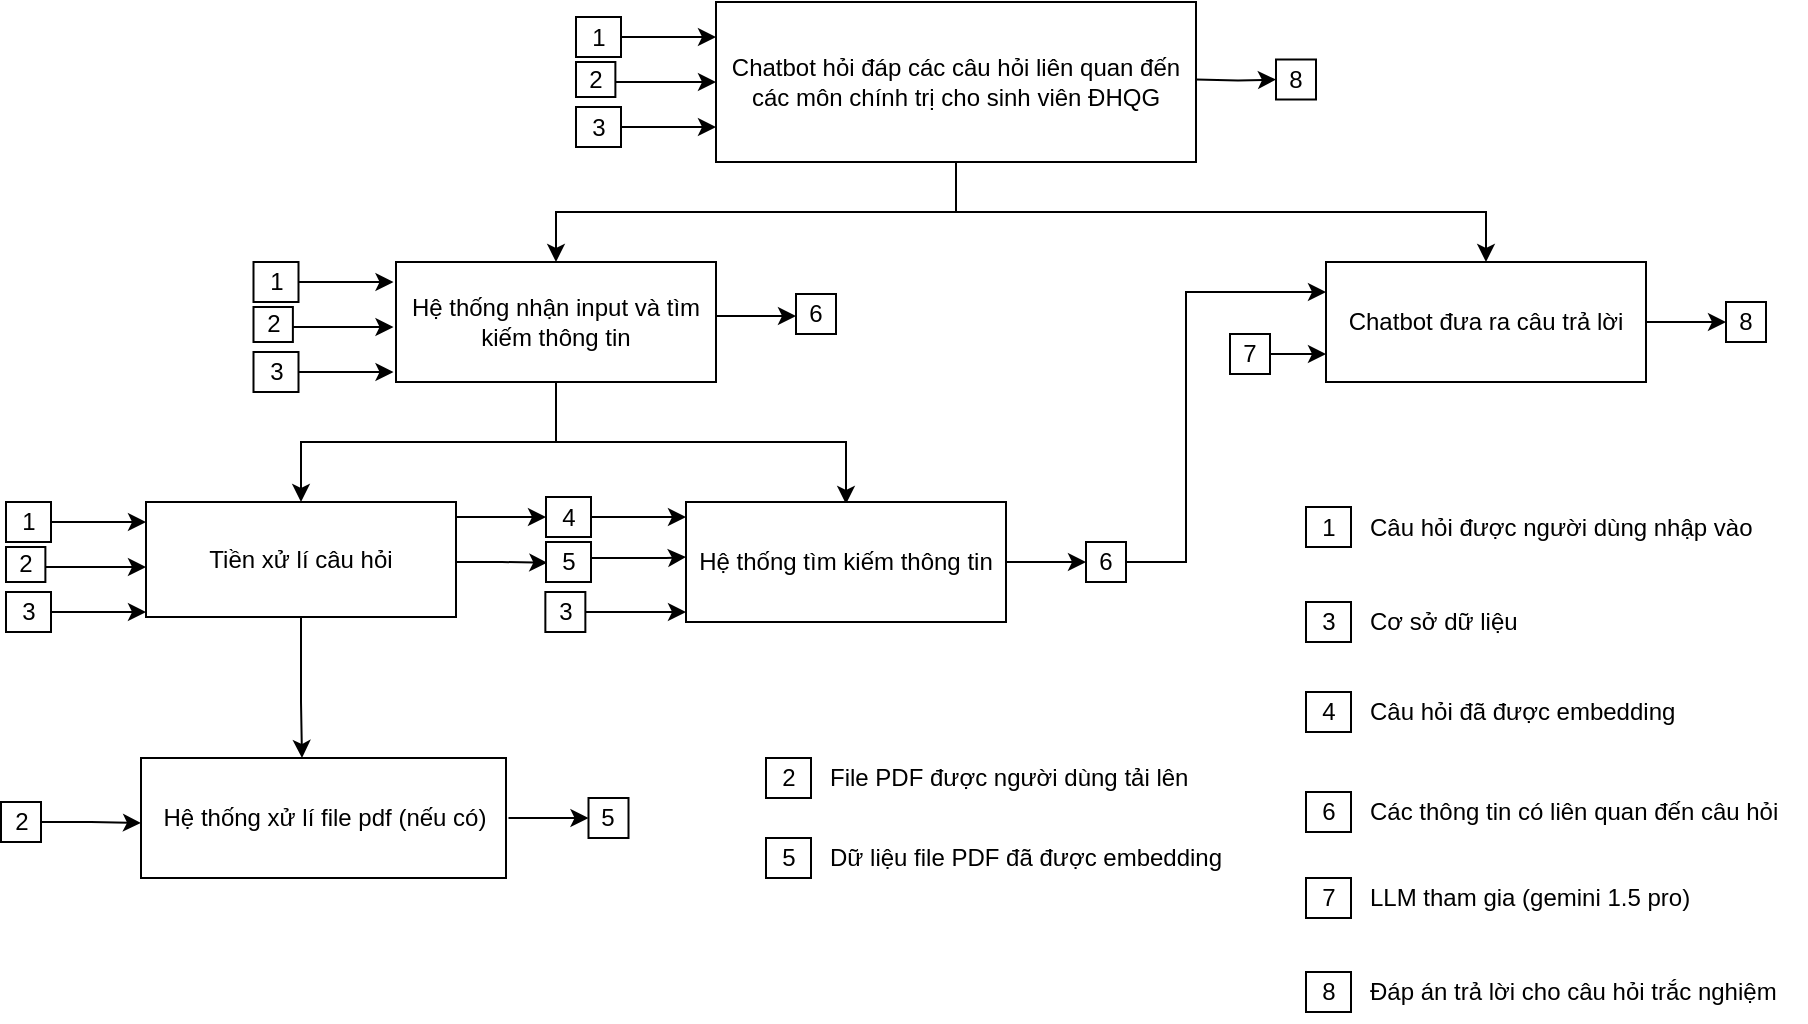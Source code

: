 <mxfile version="25.0.3">
  <diagram name="Page-1" id="8dbDtnNbzVujADKAyLU2">
    <mxGraphModel dx="1846" dy="533" grid="1" gridSize="10" guides="1" tooltips="1" connect="1" arrows="1" fold="1" page="1" pageScale="1" pageWidth="850" pageHeight="1100" math="0" shadow="0">
      <root>
        <mxCell id="0" />
        <mxCell id="1" parent="0" />
        <mxCell id="Zx73HPTWSHSdCMpJ8Ox2-43" style="edgeStyle=orthogonalEdgeStyle;rounded=0;orthogonalLoop=1;jettySize=auto;html=1;exitX=0.5;exitY=1;exitDx=0;exitDy=0;entryX=0.5;entryY=0;entryDx=0;entryDy=0;" edge="1" parent="1" source="Zx73HPTWSHSdCMpJ8Ox2-1" target="Zx73HPTWSHSdCMpJ8Ox2-2">
          <mxGeometry relative="1" as="geometry" />
        </mxCell>
        <mxCell id="Zx73HPTWSHSdCMpJ8Ox2-44" style="edgeStyle=orthogonalEdgeStyle;rounded=0;orthogonalLoop=1;jettySize=auto;html=1;exitX=0.5;exitY=1;exitDx=0;exitDy=0;entryX=0.5;entryY=0;entryDx=0;entryDy=0;" edge="1" parent="1" source="Zx73HPTWSHSdCMpJ8Ox2-1" target="Zx73HPTWSHSdCMpJ8Ox2-3">
          <mxGeometry relative="1" as="geometry" />
        </mxCell>
        <mxCell id="Zx73HPTWSHSdCMpJ8Ox2-1" value="Chatbot hỏi đáp các câu hỏi liên quan đến các môn chính trị cho sinh viên ĐHQG" style="rounded=0;whiteSpace=wrap;html=1;" vertex="1" parent="1">
          <mxGeometry x="305" y="30" width="240" height="80" as="geometry" />
        </mxCell>
        <mxCell id="Zx73HPTWSHSdCMpJ8Ox2-12" style="edgeStyle=orthogonalEdgeStyle;rounded=0;orthogonalLoop=1;jettySize=auto;html=1;exitX=0.5;exitY=1;exitDx=0;exitDy=0;entryX=0.5;entryY=0;entryDx=0;entryDy=0;" edge="1" parent="1" source="Zx73HPTWSHSdCMpJ8Ox2-2" target="Zx73HPTWSHSdCMpJ8Ox2-4">
          <mxGeometry relative="1" as="geometry" />
        </mxCell>
        <mxCell id="Zx73HPTWSHSdCMpJ8Ox2-19" style="edgeStyle=orthogonalEdgeStyle;rounded=0;orthogonalLoop=1;jettySize=auto;html=1;exitX=0.5;exitY=1;exitDx=0;exitDy=0;entryX=0.5;entryY=0;entryDx=0;entryDy=0;" edge="1" parent="1">
          <mxGeometry relative="1" as="geometry">
            <mxPoint x="225.0" y="221" as="sourcePoint" />
            <mxPoint x="370.0" y="281" as="targetPoint" />
            <Array as="points">
              <mxPoint x="225" y="250" />
              <mxPoint x="370" y="250" />
            </Array>
          </mxGeometry>
        </mxCell>
        <mxCell id="Zx73HPTWSHSdCMpJ8Ox2-2" value="Hệ thống nhận input và tìm kiếm thông tin" style="rounded=0;whiteSpace=wrap;html=1;" vertex="1" parent="1">
          <mxGeometry x="145" y="160" width="160" height="60" as="geometry" />
        </mxCell>
        <mxCell id="Zx73HPTWSHSdCMpJ8Ox2-45" value="" style="edgeStyle=orthogonalEdgeStyle;rounded=0;orthogonalLoop=1;jettySize=auto;html=1;" edge="1" parent="1" source="Zx73HPTWSHSdCMpJ8Ox2-3" target="Zx73HPTWSHSdCMpJ8Ox2-42">
          <mxGeometry relative="1" as="geometry" />
        </mxCell>
        <mxCell id="Zx73HPTWSHSdCMpJ8Ox2-3" value="Chatbot đưa ra câu trả lời" style="rounded=0;whiteSpace=wrap;html=1;" vertex="1" parent="1">
          <mxGeometry x="610" y="160" width="160" height="60" as="geometry" />
        </mxCell>
        <mxCell id="Zx73HPTWSHSdCMpJ8Ox2-29" value="" style="edgeStyle=orthogonalEdgeStyle;rounded=0;orthogonalLoop=1;jettySize=auto;html=1;" edge="1" parent="1" target="Zx73HPTWSHSdCMpJ8Ox2-28">
          <mxGeometry relative="1" as="geometry">
            <mxPoint x="175.0" y="287.5" as="sourcePoint" />
            <Array as="points">
              <mxPoint x="190" y="287.5" />
              <mxPoint x="190" y="287.5" />
            </Array>
          </mxGeometry>
        </mxCell>
        <mxCell id="Zx73HPTWSHSdCMpJ8Ox2-94" value="" style="edgeStyle=orthogonalEdgeStyle;rounded=0;orthogonalLoop=1;jettySize=auto;html=1;" edge="1" parent="1" source="Zx73HPTWSHSdCMpJ8Ox2-4" target="Zx73HPTWSHSdCMpJ8Ox2-65">
          <mxGeometry relative="1" as="geometry">
            <Array as="points">
              <mxPoint x="98" y="380" />
              <mxPoint x="98" y="380" />
            </Array>
          </mxGeometry>
        </mxCell>
        <mxCell id="Zx73HPTWSHSdCMpJ8Ox2-4" value="Tiền xử lí câu hỏi" style="rounded=0;whiteSpace=wrap;html=1;" vertex="1" parent="1">
          <mxGeometry x="20" y="280" width="155" height="57.5" as="geometry" />
        </mxCell>
        <mxCell id="Zx73HPTWSHSdCMpJ8Ox2-33" value="" style="edgeStyle=orthogonalEdgeStyle;rounded=0;orthogonalLoop=1;jettySize=auto;html=1;" edge="1" parent="1" source="Zx73HPTWSHSdCMpJ8Ox2-5" target="Zx73HPTWSHSdCMpJ8Ox2-32">
          <mxGeometry relative="1" as="geometry" />
        </mxCell>
        <mxCell id="Zx73HPTWSHSdCMpJ8Ox2-5" value="Hệ thống tìm kiếm thông tin" style="rounded=0;whiteSpace=wrap;html=1;" vertex="1" parent="1">
          <mxGeometry x="290" y="280" width="160" height="60" as="geometry" />
        </mxCell>
        <mxCell id="Zx73HPTWSHSdCMpJ8Ox2-30" value="" style="edgeStyle=orthogonalEdgeStyle;rounded=0;orthogonalLoop=1;jettySize=auto;html=1;" edge="1" parent="1" source="Zx73HPTWSHSdCMpJ8Ox2-28">
          <mxGeometry relative="1" as="geometry">
            <mxPoint x="290.0" y="287.5" as="targetPoint" />
            <Array as="points">
              <mxPoint x="280" y="287.5" />
              <mxPoint x="280" y="287.5" />
            </Array>
          </mxGeometry>
        </mxCell>
        <mxCell id="Zx73HPTWSHSdCMpJ8Ox2-28" value="4" style="rounded=0;whiteSpace=wrap;html=1;" vertex="1" parent="1">
          <mxGeometry x="220" y="277.5" width="22.5" height="20" as="geometry" />
        </mxCell>
        <mxCell id="Zx73HPTWSHSdCMpJ8Ox2-93" style="edgeStyle=orthogonalEdgeStyle;rounded=0;orthogonalLoop=1;jettySize=auto;html=1;exitX=1;exitY=0.5;exitDx=0;exitDy=0;entryX=0;entryY=0.25;entryDx=0;entryDy=0;" edge="1" parent="1" source="Zx73HPTWSHSdCMpJ8Ox2-32" target="Zx73HPTWSHSdCMpJ8Ox2-3">
          <mxGeometry relative="1" as="geometry">
            <Array as="points">
              <mxPoint x="540" y="310" />
              <mxPoint x="540" y="175" />
            </Array>
          </mxGeometry>
        </mxCell>
        <mxCell id="Zx73HPTWSHSdCMpJ8Ox2-32" value="6" style="whiteSpace=wrap;html=1;rounded=0;" vertex="1" parent="1">
          <mxGeometry x="490" y="300" width="20" height="20" as="geometry" />
        </mxCell>
        <mxCell id="Zx73HPTWSHSdCMpJ8Ox2-35" value="7" style="whiteSpace=wrap;html=1;rounded=0;" vertex="1" parent="1">
          <mxGeometry x="562" y="196" width="20" height="20" as="geometry" />
        </mxCell>
        <mxCell id="Zx73HPTWSHSdCMpJ8Ox2-41" style="edgeStyle=orthogonalEdgeStyle;rounded=0;orthogonalLoop=1;jettySize=auto;html=1;exitX=1;exitY=0.5;exitDx=0;exitDy=0;" edge="1" parent="1" source="Zx73HPTWSHSdCMpJ8Ox2-35">
          <mxGeometry relative="1" as="geometry">
            <mxPoint x="610" y="206" as="targetPoint" />
          </mxGeometry>
        </mxCell>
        <mxCell id="Zx73HPTWSHSdCMpJ8Ox2-42" value="8" style="whiteSpace=wrap;html=1;rounded=0;" vertex="1" parent="1">
          <mxGeometry x="810" y="180" width="20" height="20" as="geometry" />
        </mxCell>
        <mxCell id="Zx73HPTWSHSdCMpJ8Ox2-46" value="1" style="rounded=0;whiteSpace=wrap;html=1;" vertex="1" parent="1">
          <mxGeometry x="600" y="282.5" width="22.5" height="20" as="geometry" />
        </mxCell>
        <mxCell id="Zx73HPTWSHSdCMpJ8Ox2-47" value="Câu hỏi được người dùng nhập vào" style="text;html=1;align=left;verticalAlign=middle;whiteSpace=wrap;rounded=0;" vertex="1" parent="1">
          <mxGeometry x="630" y="277.5" width="220" height="30" as="geometry" />
        </mxCell>
        <mxCell id="Zx73HPTWSHSdCMpJ8Ox2-48" value="4" style="rounded=0;whiteSpace=wrap;html=1;" vertex="1" parent="1">
          <mxGeometry x="600" y="375" width="22.5" height="20" as="geometry" />
        </mxCell>
        <mxCell id="Zx73HPTWSHSdCMpJ8Ox2-49" value="Câu hỏi đã được embedding" style="text;html=1;align=left;verticalAlign=middle;whiteSpace=wrap;rounded=0;" vertex="1" parent="1">
          <mxGeometry x="630" y="370" width="220" height="30" as="geometry" />
        </mxCell>
        <mxCell id="Zx73HPTWSHSdCMpJ8Ox2-50" value="6" style="rounded=0;whiteSpace=wrap;html=1;" vertex="1" parent="1">
          <mxGeometry x="600" y="425" width="22.5" height="20" as="geometry" />
        </mxCell>
        <mxCell id="Zx73HPTWSHSdCMpJ8Ox2-51" value="Các thông tin có liên quan đến câu hỏi" style="text;html=1;align=left;verticalAlign=middle;whiteSpace=wrap;rounded=0;" vertex="1" parent="1">
          <mxGeometry x="630" y="420" width="220" height="30" as="geometry" />
        </mxCell>
        <mxCell id="Zx73HPTWSHSdCMpJ8Ox2-52" value="7" style="rounded=0;whiteSpace=wrap;html=1;" vertex="1" parent="1">
          <mxGeometry x="600" y="468" width="22.5" height="20" as="geometry" />
        </mxCell>
        <mxCell id="Zx73HPTWSHSdCMpJ8Ox2-53" value="LLM tham gia (gemini 1.5 pro)" style="text;html=1;align=left;verticalAlign=middle;whiteSpace=wrap;rounded=0;" vertex="1" parent="1">
          <mxGeometry x="630" y="463" width="220" height="30" as="geometry" />
        </mxCell>
        <mxCell id="Zx73HPTWSHSdCMpJ8Ox2-54" value="8" style="rounded=0;whiteSpace=wrap;html=1;" vertex="1" parent="1">
          <mxGeometry x="600" y="515" width="22.5" height="20" as="geometry" />
        </mxCell>
        <mxCell id="Zx73HPTWSHSdCMpJ8Ox2-55" value="Đáp án trả lời cho câu hỏi trắc nghiệm" style="text;html=1;align=left;verticalAlign=middle;whiteSpace=wrap;rounded=0;" vertex="1" parent="1">
          <mxGeometry x="630" y="510" width="220" height="30" as="geometry" />
        </mxCell>
        <mxCell id="Zx73HPTWSHSdCMpJ8Ox2-56" value="3" style="whiteSpace=wrap;html=1;rounded=0;" vertex="1" parent="1">
          <mxGeometry x="219.68" y="325" width="20" height="20" as="geometry" />
        </mxCell>
        <mxCell id="Zx73HPTWSHSdCMpJ8Ox2-58" style="edgeStyle=orthogonalEdgeStyle;rounded=0;orthogonalLoop=1;jettySize=auto;html=1;exitX=1;exitY=0.5;exitDx=0;exitDy=0;entryX=0.002;entryY=0.792;entryDx=0;entryDy=0;entryPerimeter=0;" edge="1" parent="1" source="Zx73HPTWSHSdCMpJ8Ox2-56">
          <mxGeometry relative="1" as="geometry">
            <mxPoint x="290.0" y="335.02" as="targetPoint" />
          </mxGeometry>
        </mxCell>
        <mxCell id="Zx73HPTWSHSdCMpJ8Ox2-59" value="3" style="rounded=0;whiteSpace=wrap;html=1;" vertex="1" parent="1">
          <mxGeometry x="600" y="330" width="22.5" height="20" as="geometry" />
        </mxCell>
        <mxCell id="Zx73HPTWSHSdCMpJ8Ox2-60" value="Cơ sở dữ liệu" style="text;html=1;align=left;verticalAlign=middle;whiteSpace=wrap;rounded=0;" vertex="1" parent="1">
          <mxGeometry x="630" y="325" width="220" height="30" as="geometry" />
        </mxCell>
        <mxCell id="Zx73HPTWSHSdCMpJ8Ox2-61" value="" style="edgeStyle=orthogonalEdgeStyle;rounded=0;orthogonalLoop=1;jettySize=auto;html=1;" edge="1" parent="1" source="Zx73HPTWSHSdCMpJ8Ox2-62">
          <mxGeometry relative="1" as="geometry">
            <mxPoint x="20" y="290" as="targetPoint" />
            <Array as="points">
              <mxPoint x="10" y="290" />
              <mxPoint x="10" y="290" />
            </Array>
          </mxGeometry>
        </mxCell>
        <mxCell id="Zx73HPTWSHSdCMpJ8Ox2-62" value="1" style="rounded=0;whiteSpace=wrap;html=1;" vertex="1" parent="1">
          <mxGeometry x="-50" y="280" width="22.5" height="20" as="geometry" />
        </mxCell>
        <mxCell id="Zx73HPTWSHSdCMpJ8Ox2-65" value="Hệ thống xử lí file pdf (nếu có)" style="rounded=0;whiteSpace=wrap;html=1;" vertex="1" parent="1">
          <mxGeometry x="17.5" y="408" width="182.5" height="60" as="geometry" />
        </mxCell>
        <mxCell id="Zx73HPTWSHSdCMpJ8Ox2-70" value="2" style="whiteSpace=wrap;html=1;rounded=0;" vertex="1" parent="1">
          <mxGeometry x="-52.5" y="430" width="20" height="20" as="geometry" />
        </mxCell>
        <mxCell id="Zx73HPTWSHSdCMpJ8Ox2-71" style="edgeStyle=orthogonalEdgeStyle;rounded=0;orthogonalLoop=1;jettySize=auto;html=1;exitX=1;exitY=0.5;exitDx=0;exitDy=0;entryX=0.002;entryY=0.792;entryDx=0;entryDy=0;entryPerimeter=0;" edge="1" parent="1" source="Zx73HPTWSHSdCMpJ8Ox2-70">
          <mxGeometry relative="1" as="geometry">
            <mxPoint x="17.5" y="440.5" as="targetPoint" />
            <Array as="points">
              <mxPoint x="-7.5" y="440" />
            </Array>
          </mxGeometry>
        </mxCell>
        <mxCell id="Zx73HPTWSHSdCMpJ8Ox2-77" value="" style="edgeStyle=orthogonalEdgeStyle;rounded=0;orthogonalLoop=1;jettySize=auto;html=1;" edge="1" parent="1" target="Zx73HPTWSHSdCMpJ8Ox2-78">
          <mxGeometry relative="1" as="geometry">
            <mxPoint x="201.25" y="438" as="sourcePoint" />
            <Array as="points">
              <mxPoint x="213.75" y="438" />
              <mxPoint x="213.75" y="438" />
            </Array>
          </mxGeometry>
        </mxCell>
        <mxCell id="Zx73HPTWSHSdCMpJ8Ox2-78" value="5" style="whiteSpace=wrap;html=1;rounded=0;" vertex="1" parent="1">
          <mxGeometry x="241.25" y="428" width="20" height="20" as="geometry" />
        </mxCell>
        <mxCell id="Zx73HPTWSHSdCMpJ8Ox2-81" style="edgeStyle=orthogonalEdgeStyle;rounded=0;orthogonalLoop=1;jettySize=auto;html=1;exitX=1;exitY=0.5;exitDx=0;exitDy=0;entryX=-0.092;entryY=0.425;entryDx=0;entryDy=0;entryPerimeter=0;" edge="1" parent="1" source="Zx73HPTWSHSdCMpJ8Ox2-4">
          <mxGeometry relative="1" as="geometry">
            <mxPoint x="177.5" y="309.62" as="sourcePoint" />
            <mxPoint x="220.66" y="310.37" as="targetPoint" />
            <Array as="points">
              <mxPoint x="175" y="310" />
              <mxPoint x="198" y="310" />
            </Array>
          </mxGeometry>
        </mxCell>
        <mxCell id="Zx73HPTWSHSdCMpJ8Ox2-84" value="5" style="rounded=0;whiteSpace=wrap;html=1;" vertex="1" parent="1">
          <mxGeometry x="220" y="300" width="22.5" height="20" as="geometry" />
        </mxCell>
        <mxCell id="Zx73HPTWSHSdCMpJ8Ox2-85" value="" style="edgeStyle=orthogonalEdgeStyle;rounded=0;orthogonalLoop=1;jettySize=auto;html=1;" edge="1" parent="1">
          <mxGeometry relative="1" as="geometry">
            <mxPoint x="243" y="308" as="sourcePoint" />
            <mxPoint x="290.0" y="307.5" as="targetPoint" />
            <Array as="points">
              <mxPoint x="280" y="307.5" />
              <mxPoint x="280" y="307.5" />
            </Array>
          </mxGeometry>
        </mxCell>
        <mxCell id="Zx73HPTWSHSdCMpJ8Ox2-86" value="2" style="rounded=0;whiteSpace=wrap;html=1;" vertex="1" parent="1">
          <mxGeometry x="330" y="408" width="22.5" height="20" as="geometry" />
        </mxCell>
        <mxCell id="Zx73HPTWSHSdCMpJ8Ox2-87" value="File PDF được người dùng tải lên" style="text;html=1;align=left;verticalAlign=middle;whiteSpace=wrap;rounded=0;" vertex="1" parent="1">
          <mxGeometry x="360" y="403" width="220" height="30" as="geometry" />
        </mxCell>
        <mxCell id="Zx73HPTWSHSdCMpJ8Ox2-88" value="5" style="rounded=0;whiteSpace=wrap;html=1;" vertex="1" parent="1">
          <mxGeometry x="330" y="448" width="22.5" height="20" as="geometry" />
        </mxCell>
        <mxCell id="Zx73HPTWSHSdCMpJ8Ox2-89" value="Dữ liệu file PDF đã được embedding" style="text;html=1;align=left;verticalAlign=middle;whiteSpace=wrap;rounded=0;" vertex="1" parent="1">
          <mxGeometry x="360" y="443" width="220" height="30" as="geometry" />
        </mxCell>
        <mxCell id="Zx73HPTWSHSdCMpJ8Ox2-95" value="" style="edgeStyle=orthogonalEdgeStyle;rounded=0;orthogonalLoop=1;jettySize=auto;html=1;" edge="1" parent="1" source="Zx73HPTWSHSdCMpJ8Ox2-96">
          <mxGeometry relative="1" as="geometry">
            <mxPoint x="20" y="312.5" as="targetPoint" />
            <Array as="points">
              <mxPoint x="10" y="312.5" />
              <mxPoint x="10" y="312.5" />
            </Array>
          </mxGeometry>
        </mxCell>
        <mxCell id="Zx73HPTWSHSdCMpJ8Ox2-96" value="2" style="rounded=0;whiteSpace=wrap;html=1;" vertex="1" parent="1">
          <mxGeometry x="-50" y="302.5" width="19.69" height="17.5" as="geometry" />
        </mxCell>
        <mxCell id="Zx73HPTWSHSdCMpJ8Ox2-97" value="" style="edgeStyle=orthogonalEdgeStyle;rounded=0;orthogonalLoop=1;jettySize=auto;html=1;" edge="1" parent="1" source="Zx73HPTWSHSdCMpJ8Ox2-98">
          <mxGeometry relative="1" as="geometry">
            <mxPoint x="20" y="335" as="targetPoint" />
            <Array as="points">
              <mxPoint x="10" y="335" />
              <mxPoint x="10" y="335" />
            </Array>
          </mxGeometry>
        </mxCell>
        <mxCell id="Zx73HPTWSHSdCMpJ8Ox2-98" value="3" style="rounded=0;whiteSpace=wrap;html=1;" vertex="1" parent="1">
          <mxGeometry x="-50" y="325" width="22.5" height="20" as="geometry" />
        </mxCell>
        <mxCell id="Zx73HPTWSHSdCMpJ8Ox2-102" value="" style="edgeStyle=orthogonalEdgeStyle;rounded=0;orthogonalLoop=1;jettySize=auto;html=1;" edge="1" parent="1" source="Zx73HPTWSHSdCMpJ8Ox2-103">
          <mxGeometry relative="1" as="geometry">
            <mxPoint x="143.75" y="170" as="targetPoint" />
            <Array as="points">
              <mxPoint x="133.75" y="170" />
              <mxPoint x="133.75" y="170" />
            </Array>
          </mxGeometry>
        </mxCell>
        <mxCell id="Zx73HPTWSHSdCMpJ8Ox2-103" value="1" style="rounded=0;whiteSpace=wrap;html=1;" vertex="1" parent="1">
          <mxGeometry x="73.75" y="160" width="22.5" height="20" as="geometry" />
        </mxCell>
        <mxCell id="Zx73HPTWSHSdCMpJ8Ox2-104" value="" style="edgeStyle=orthogonalEdgeStyle;rounded=0;orthogonalLoop=1;jettySize=auto;html=1;" edge="1" parent="1" source="Zx73HPTWSHSdCMpJ8Ox2-105">
          <mxGeometry relative="1" as="geometry">
            <mxPoint x="143.75" y="192.5" as="targetPoint" />
            <Array as="points">
              <mxPoint x="133.75" y="192.5" />
              <mxPoint x="133.75" y="192.5" />
            </Array>
          </mxGeometry>
        </mxCell>
        <mxCell id="Zx73HPTWSHSdCMpJ8Ox2-105" value="2" style="rounded=0;whiteSpace=wrap;html=1;" vertex="1" parent="1">
          <mxGeometry x="73.75" y="182.5" width="19.69" height="17.5" as="geometry" />
        </mxCell>
        <mxCell id="Zx73HPTWSHSdCMpJ8Ox2-106" value="" style="edgeStyle=orthogonalEdgeStyle;rounded=0;orthogonalLoop=1;jettySize=auto;html=1;" edge="1" parent="1" source="Zx73HPTWSHSdCMpJ8Ox2-107">
          <mxGeometry relative="1" as="geometry">
            <mxPoint x="143.75" y="215" as="targetPoint" />
            <Array as="points">
              <mxPoint x="133.75" y="215" />
              <mxPoint x="133.75" y="215" />
            </Array>
          </mxGeometry>
        </mxCell>
        <mxCell id="Zx73HPTWSHSdCMpJ8Ox2-107" value="3" style="rounded=0;whiteSpace=wrap;html=1;" vertex="1" parent="1">
          <mxGeometry x="73.75" y="205" width="22.5" height="20" as="geometry" />
        </mxCell>
        <mxCell id="Zx73HPTWSHSdCMpJ8Ox2-108" value="" style="edgeStyle=orthogonalEdgeStyle;rounded=0;orthogonalLoop=1;jettySize=auto;html=1;" edge="1" parent="1" source="Zx73HPTWSHSdCMpJ8Ox2-109">
          <mxGeometry relative="1" as="geometry">
            <mxPoint x="305" y="47.5" as="targetPoint" />
            <Array as="points">
              <mxPoint x="295" y="47.5" />
              <mxPoint x="295" y="47.5" />
            </Array>
          </mxGeometry>
        </mxCell>
        <mxCell id="Zx73HPTWSHSdCMpJ8Ox2-109" value="1" style="rounded=0;whiteSpace=wrap;html=1;" vertex="1" parent="1">
          <mxGeometry x="235" y="37.5" width="22.5" height="20" as="geometry" />
        </mxCell>
        <mxCell id="Zx73HPTWSHSdCMpJ8Ox2-110" value="" style="edgeStyle=orthogonalEdgeStyle;rounded=0;orthogonalLoop=1;jettySize=auto;html=1;" edge="1" parent="1" source="Zx73HPTWSHSdCMpJ8Ox2-111">
          <mxGeometry relative="1" as="geometry">
            <mxPoint x="305" y="70" as="targetPoint" />
            <Array as="points">
              <mxPoint x="295" y="70" />
              <mxPoint x="295" y="70" />
            </Array>
          </mxGeometry>
        </mxCell>
        <mxCell id="Zx73HPTWSHSdCMpJ8Ox2-111" value="2" style="rounded=0;whiteSpace=wrap;html=1;" vertex="1" parent="1">
          <mxGeometry x="235" y="60" width="19.69" height="17.5" as="geometry" />
        </mxCell>
        <mxCell id="Zx73HPTWSHSdCMpJ8Ox2-112" value="" style="edgeStyle=orthogonalEdgeStyle;rounded=0;orthogonalLoop=1;jettySize=auto;html=1;" edge="1" parent="1" source="Zx73HPTWSHSdCMpJ8Ox2-113">
          <mxGeometry relative="1" as="geometry">
            <mxPoint x="305" y="92.5" as="targetPoint" />
            <Array as="points">
              <mxPoint x="295" y="92.5" />
              <mxPoint x="295" y="92.5" />
            </Array>
          </mxGeometry>
        </mxCell>
        <mxCell id="Zx73HPTWSHSdCMpJ8Ox2-113" value="3" style="rounded=0;whiteSpace=wrap;html=1;" vertex="1" parent="1">
          <mxGeometry x="235" y="82.5" width="22.5" height="20" as="geometry" />
        </mxCell>
        <mxCell id="Zx73HPTWSHSdCMpJ8Ox2-114" value="" style="edgeStyle=orthogonalEdgeStyle;rounded=0;orthogonalLoop=1;jettySize=auto;html=1;" edge="1" parent="1" target="Zx73HPTWSHSdCMpJ8Ox2-115">
          <mxGeometry relative="1" as="geometry">
            <mxPoint x="545" y="68.75" as="sourcePoint" />
          </mxGeometry>
        </mxCell>
        <mxCell id="Zx73HPTWSHSdCMpJ8Ox2-115" value="8" style="whiteSpace=wrap;html=1;rounded=0;" vertex="1" parent="1">
          <mxGeometry x="585" y="58.75" width="20" height="20" as="geometry" />
        </mxCell>
        <mxCell id="Zx73HPTWSHSdCMpJ8Ox2-116" value="" style="edgeStyle=orthogonalEdgeStyle;rounded=0;orthogonalLoop=1;jettySize=auto;html=1;" edge="1" parent="1" target="Zx73HPTWSHSdCMpJ8Ox2-117">
          <mxGeometry relative="1" as="geometry">
            <mxPoint x="305" y="186" as="sourcePoint" />
            <Array as="points">
              <mxPoint x="305" y="187" />
            </Array>
          </mxGeometry>
        </mxCell>
        <mxCell id="Zx73HPTWSHSdCMpJ8Ox2-117" value="6" style="whiteSpace=wrap;html=1;rounded=0;" vertex="1" parent="1">
          <mxGeometry x="345" y="176" width="20" height="20" as="geometry" />
        </mxCell>
      </root>
    </mxGraphModel>
  </diagram>
</mxfile>

